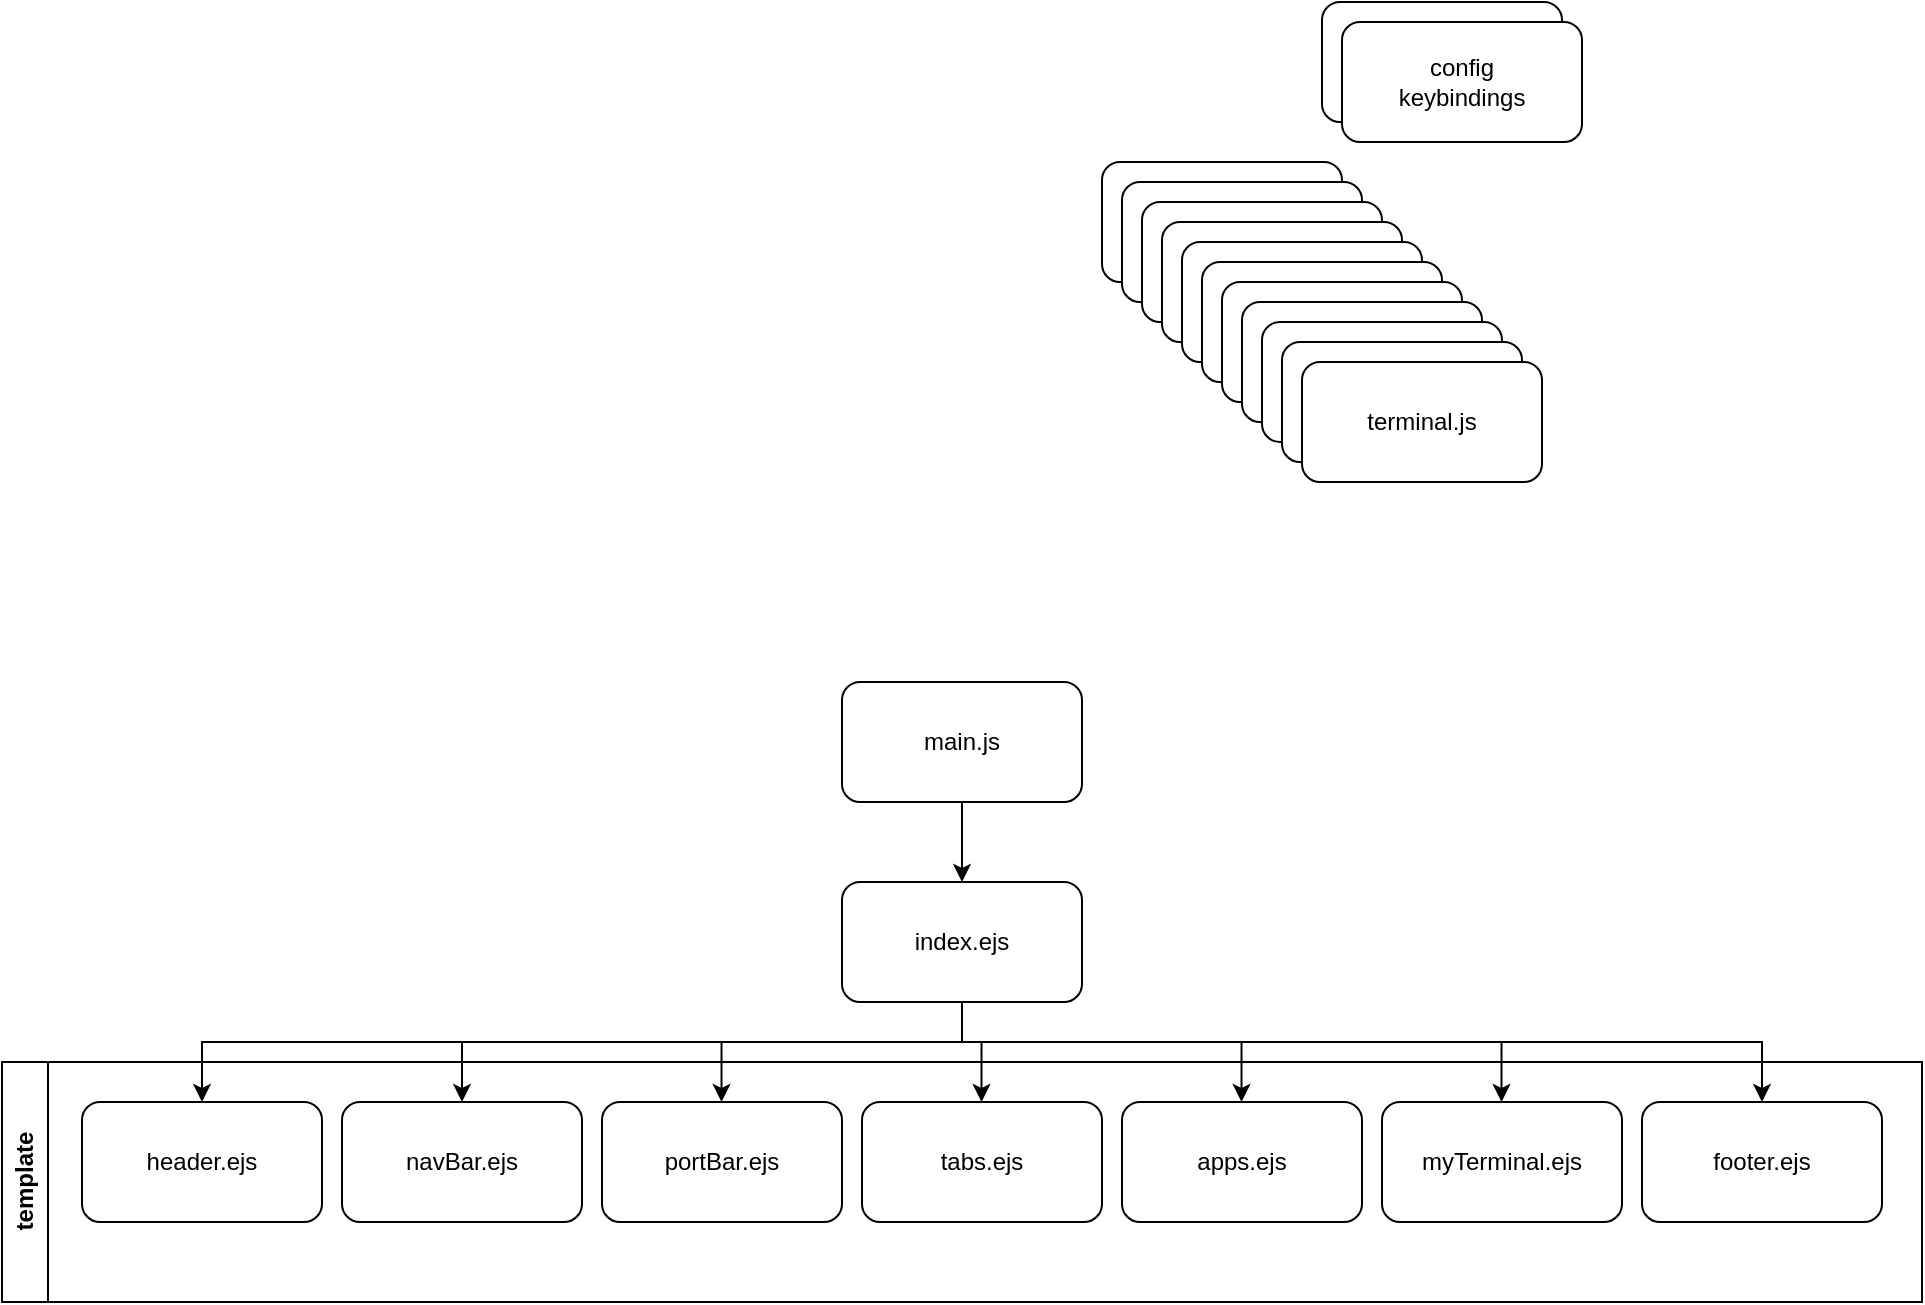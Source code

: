 <mxfile version="23.1.5" type="device">
  <diagram name="Page-1" id="F-X17j0oduSZhd4kZhE-">
    <mxGraphModel dx="1907" dy="1864" grid="1" gridSize="10" guides="1" tooltips="1" connect="1" arrows="1" fold="1" page="1" pageScale="1" pageWidth="827" pageHeight="1169" math="0" shadow="0">
      <root>
        <mxCell id="0" />
        <mxCell id="1" parent="0" />
        <mxCell id="uwNRXV57qsA4jM2oc9Gh-1" value="main.js" style="rounded=1;whiteSpace=wrap;html=1;" vertex="1" parent="1">
          <mxGeometry x="110" y="60" width="120" height="60" as="geometry" />
        </mxCell>
        <mxCell id="uwNRXV57qsA4jM2oc9Gh-2" value="chartConfig.js" style="rounded=1;whiteSpace=wrap;html=1;" vertex="1" parent="1">
          <mxGeometry x="240" y="-200" width="120" height="60" as="geometry" />
        </mxCell>
        <mxCell id="uwNRXV57qsA4jM2oc9Gh-3" value="command.js" style="rounded=1;whiteSpace=wrap;html=1;" vertex="1" parent="1">
          <mxGeometry x="250" y="-190" width="120" height="60" as="geometry" />
        </mxCell>
        <mxCell id="uwNRXV57qsA4jM2oc9Gh-4" value="dragBar.js" style="rounded=1;whiteSpace=wrap;html=1;" vertex="1" parent="1">
          <mxGeometry x="260" y="-180" width="120" height="60" as="geometry" />
        </mxCell>
        <mxCell id="uwNRXV57qsA4jM2oc9Gh-5" value="keyBindings.js" style="rounded=1;whiteSpace=wrap;html=1;" vertex="1" parent="1">
          <mxGeometry x="270" y="-170" width="120" height="60" as="geometry" />
        </mxCell>
        <mxCell id="uwNRXV57qsA4jM2oc9Gh-6" value="plotter.js" style="rounded=1;whiteSpace=wrap;html=1;" vertex="1" parent="1">
          <mxGeometry x="280" y="-160" width="120" height="60" as="geometry" />
        </mxCell>
        <mxCell id="uwNRXV57qsA4jM2oc9Gh-7" value="port.js" style="rounded=1;whiteSpace=wrap;html=1;" vertex="1" parent="1">
          <mxGeometry x="290" y="-150" width="120" height="60" as="geometry" />
        </mxCell>
        <mxCell id="uwNRXV57qsA4jM2oc9Gh-8" value="record.js" style="rounded=1;whiteSpace=wrap;html=1;" vertex="1" parent="1">
          <mxGeometry x="300" y="-140" width="120" height="60" as="geometry" />
        </mxCell>
        <mxCell id="uwNRXV57qsA4jM2oc9Gh-9" value="serial.js" style="rounded=1;whiteSpace=wrap;html=1;" vertex="1" parent="1">
          <mxGeometry x="310" y="-130" width="120" height="60" as="geometry" />
        </mxCell>
        <mxCell id="uwNRXV57qsA4jM2oc9Gh-10" value="shared.js" style="rounded=1;whiteSpace=wrap;html=1;" vertex="1" parent="1">
          <mxGeometry x="320" y="-120" width="120" height="60" as="geometry" />
        </mxCell>
        <mxCell id="uwNRXV57qsA4jM2oc9Gh-11" value="tabs.js" style="rounded=1;whiteSpace=wrap;html=1;" vertex="1" parent="1">
          <mxGeometry x="330" y="-110" width="120" height="60" as="geometry" />
        </mxCell>
        <mxCell id="uwNRXV57qsA4jM2oc9Gh-12" value="terminal.js" style="rounded=1;whiteSpace=wrap;html=1;" vertex="1" parent="1">
          <mxGeometry x="340" y="-100" width="120" height="60" as="geometry" />
        </mxCell>
        <mxCell id="uwNRXV57qsA4jM2oc9Gh-14" value="config&lt;br&gt;buttons" style="rounded=1;whiteSpace=wrap;html=1;" vertex="1" parent="1">
          <mxGeometry x="350" y="-280" width="120" height="60" as="geometry" />
        </mxCell>
        <mxCell id="uwNRXV57qsA4jM2oc9Gh-15" value="config&lt;br&gt;keybindings" style="rounded=1;whiteSpace=wrap;html=1;" vertex="1" parent="1">
          <mxGeometry x="360" y="-270" width="120" height="60" as="geometry" />
        </mxCell>
        <mxCell id="uwNRXV57qsA4jM2oc9Gh-16" value="index.ejs" style="rounded=1;whiteSpace=wrap;html=1;" vertex="1" parent="1">
          <mxGeometry x="110" y="160" width="120" height="60" as="geometry" />
        </mxCell>
        <mxCell id="uwNRXV57qsA4jM2oc9Gh-18" value="" style="endArrow=classic;html=1;rounded=0;exitX=0.5;exitY=1;exitDx=0;exitDy=0;entryX=0.5;entryY=0;entryDx=0;entryDy=0;" edge="1" parent="1" source="uwNRXV57qsA4jM2oc9Gh-1" target="uwNRXV57qsA4jM2oc9Gh-16">
          <mxGeometry width="50" height="50" relative="1" as="geometry">
            <mxPoint x="160" y="160" as="sourcePoint" />
            <mxPoint x="210" y="110" as="targetPoint" />
          </mxGeometry>
        </mxCell>
        <mxCell id="uwNRXV57qsA4jM2oc9Gh-23" value="template" style="swimlane;horizontal=0;whiteSpace=wrap;html=1;" vertex="1" parent="1">
          <mxGeometry x="-310" y="250" width="960" height="120" as="geometry" />
        </mxCell>
        <mxCell id="uwNRXV57qsA4jM2oc9Gh-19" value="header.ejs" style="rounded=1;whiteSpace=wrap;html=1;" vertex="1" parent="uwNRXV57qsA4jM2oc9Gh-23">
          <mxGeometry x="40" y="20" width="120" height="60" as="geometry" />
        </mxCell>
        <mxCell id="uwNRXV57qsA4jM2oc9Gh-29" value="footer.ejs" style="rounded=1;whiteSpace=wrap;html=1;" vertex="1" parent="uwNRXV57qsA4jM2oc9Gh-23">
          <mxGeometry x="820" y="20" width="120" height="60" as="geometry" />
        </mxCell>
        <mxCell id="uwNRXV57qsA4jM2oc9Gh-28" value="myTerminal.ejs" style="rounded=1;whiteSpace=wrap;html=1;" vertex="1" parent="uwNRXV57qsA4jM2oc9Gh-23">
          <mxGeometry x="690" y="20" width="120" height="60" as="geometry" />
        </mxCell>
        <mxCell id="uwNRXV57qsA4jM2oc9Gh-27" value="apps.ejs" style="rounded=1;whiteSpace=wrap;html=1;" vertex="1" parent="uwNRXV57qsA4jM2oc9Gh-23">
          <mxGeometry x="560" y="20" width="120" height="60" as="geometry" />
        </mxCell>
        <mxCell id="uwNRXV57qsA4jM2oc9Gh-26" value="tabs.ejs" style="rounded=1;whiteSpace=wrap;html=1;" vertex="1" parent="uwNRXV57qsA4jM2oc9Gh-23">
          <mxGeometry x="430" y="20" width="120" height="60" as="geometry" />
        </mxCell>
        <mxCell id="uwNRXV57qsA4jM2oc9Gh-25" value="portBar.ejs" style="rounded=1;whiteSpace=wrap;html=1;" vertex="1" parent="uwNRXV57qsA4jM2oc9Gh-23">
          <mxGeometry x="300" y="20" width="120" height="60" as="geometry" />
        </mxCell>
        <mxCell id="uwNRXV57qsA4jM2oc9Gh-24" value="navBar.ejs" style="rounded=1;whiteSpace=wrap;html=1;" vertex="1" parent="uwNRXV57qsA4jM2oc9Gh-23">
          <mxGeometry x="170" y="20" width="120" height="60" as="geometry" />
        </mxCell>
        <mxCell id="uwNRXV57qsA4jM2oc9Gh-33" value="" style="endArrow=classic;html=1;rounded=0;entryX=0.5;entryY=0;entryDx=0;entryDy=0;" edge="1" parent="uwNRXV57qsA4jM2oc9Gh-23">
          <mxGeometry width="50" height="50" relative="1" as="geometry">
            <mxPoint x="359.76" y="-10" as="sourcePoint" />
            <mxPoint x="359.76" y="20" as="targetPoint" />
          </mxGeometry>
        </mxCell>
        <mxCell id="uwNRXV57qsA4jM2oc9Gh-35" value="" style="endArrow=classic;html=1;rounded=0;entryX=0.5;entryY=0;entryDx=0;entryDy=0;" edge="1" parent="uwNRXV57qsA4jM2oc9Gh-23">
          <mxGeometry width="50" height="50" relative="1" as="geometry">
            <mxPoint x="489.76" y="-10" as="sourcePoint" />
            <mxPoint x="489.76" y="20" as="targetPoint" />
          </mxGeometry>
        </mxCell>
        <mxCell id="uwNRXV57qsA4jM2oc9Gh-36" value="" style="endArrow=classic;html=1;rounded=0;entryX=0.5;entryY=0;entryDx=0;entryDy=0;" edge="1" parent="uwNRXV57qsA4jM2oc9Gh-23">
          <mxGeometry width="50" height="50" relative="1" as="geometry">
            <mxPoint x="619.76" y="-10" as="sourcePoint" />
            <mxPoint x="619.76" y="20" as="targetPoint" />
          </mxGeometry>
        </mxCell>
        <mxCell id="uwNRXV57qsA4jM2oc9Gh-37" value="" style="endArrow=classic;html=1;rounded=0;entryX=0.5;entryY=0;entryDx=0;entryDy=0;" edge="1" parent="uwNRXV57qsA4jM2oc9Gh-23">
          <mxGeometry width="50" height="50" relative="1" as="geometry">
            <mxPoint x="749.76" y="-10" as="sourcePoint" />
            <mxPoint x="749.76" y="20" as="targetPoint" />
          </mxGeometry>
        </mxCell>
        <mxCell id="uwNRXV57qsA4jM2oc9Gh-30" value="" style="endArrow=classic;html=1;rounded=0;exitX=0.5;exitY=1;exitDx=0;exitDy=0;entryX=0.5;entryY=0;entryDx=0;entryDy=0;" edge="1" parent="1" source="uwNRXV57qsA4jM2oc9Gh-16" target="uwNRXV57qsA4jM2oc9Gh-19">
          <mxGeometry width="50" height="50" relative="1" as="geometry">
            <mxPoint x="190" y="240" as="sourcePoint" />
            <mxPoint x="40" y="240" as="targetPoint" />
            <Array as="points">
              <mxPoint x="170" y="240" />
              <mxPoint x="-210" y="240" />
            </Array>
          </mxGeometry>
        </mxCell>
        <mxCell id="uwNRXV57qsA4jM2oc9Gh-32" value="" style="endArrow=classic;html=1;rounded=0;entryX=0.5;entryY=0;entryDx=0;entryDy=0;" edge="1" parent="1" target="uwNRXV57qsA4jM2oc9Gh-24">
          <mxGeometry width="50" height="50" relative="1" as="geometry">
            <mxPoint x="-80" y="240" as="sourcePoint" />
            <mxPoint x="-10" y="230" as="targetPoint" />
          </mxGeometry>
        </mxCell>
        <mxCell id="uwNRXV57qsA4jM2oc9Gh-34" value="" style="endArrow=classic;html=1;rounded=0;exitX=0.5;exitY=1;exitDx=0;exitDy=0;entryX=0.5;entryY=0;entryDx=0;entryDy=0;" edge="1" parent="1" target="uwNRXV57qsA4jM2oc9Gh-29">
          <mxGeometry width="50" height="50" relative="1" as="geometry">
            <mxPoint x="170" y="220" as="sourcePoint" />
            <mxPoint x="230" y="260" as="targetPoint" />
            <Array as="points">
              <mxPoint x="170" y="240" />
              <mxPoint x="570" y="240" />
            </Array>
          </mxGeometry>
        </mxCell>
      </root>
    </mxGraphModel>
  </diagram>
</mxfile>
